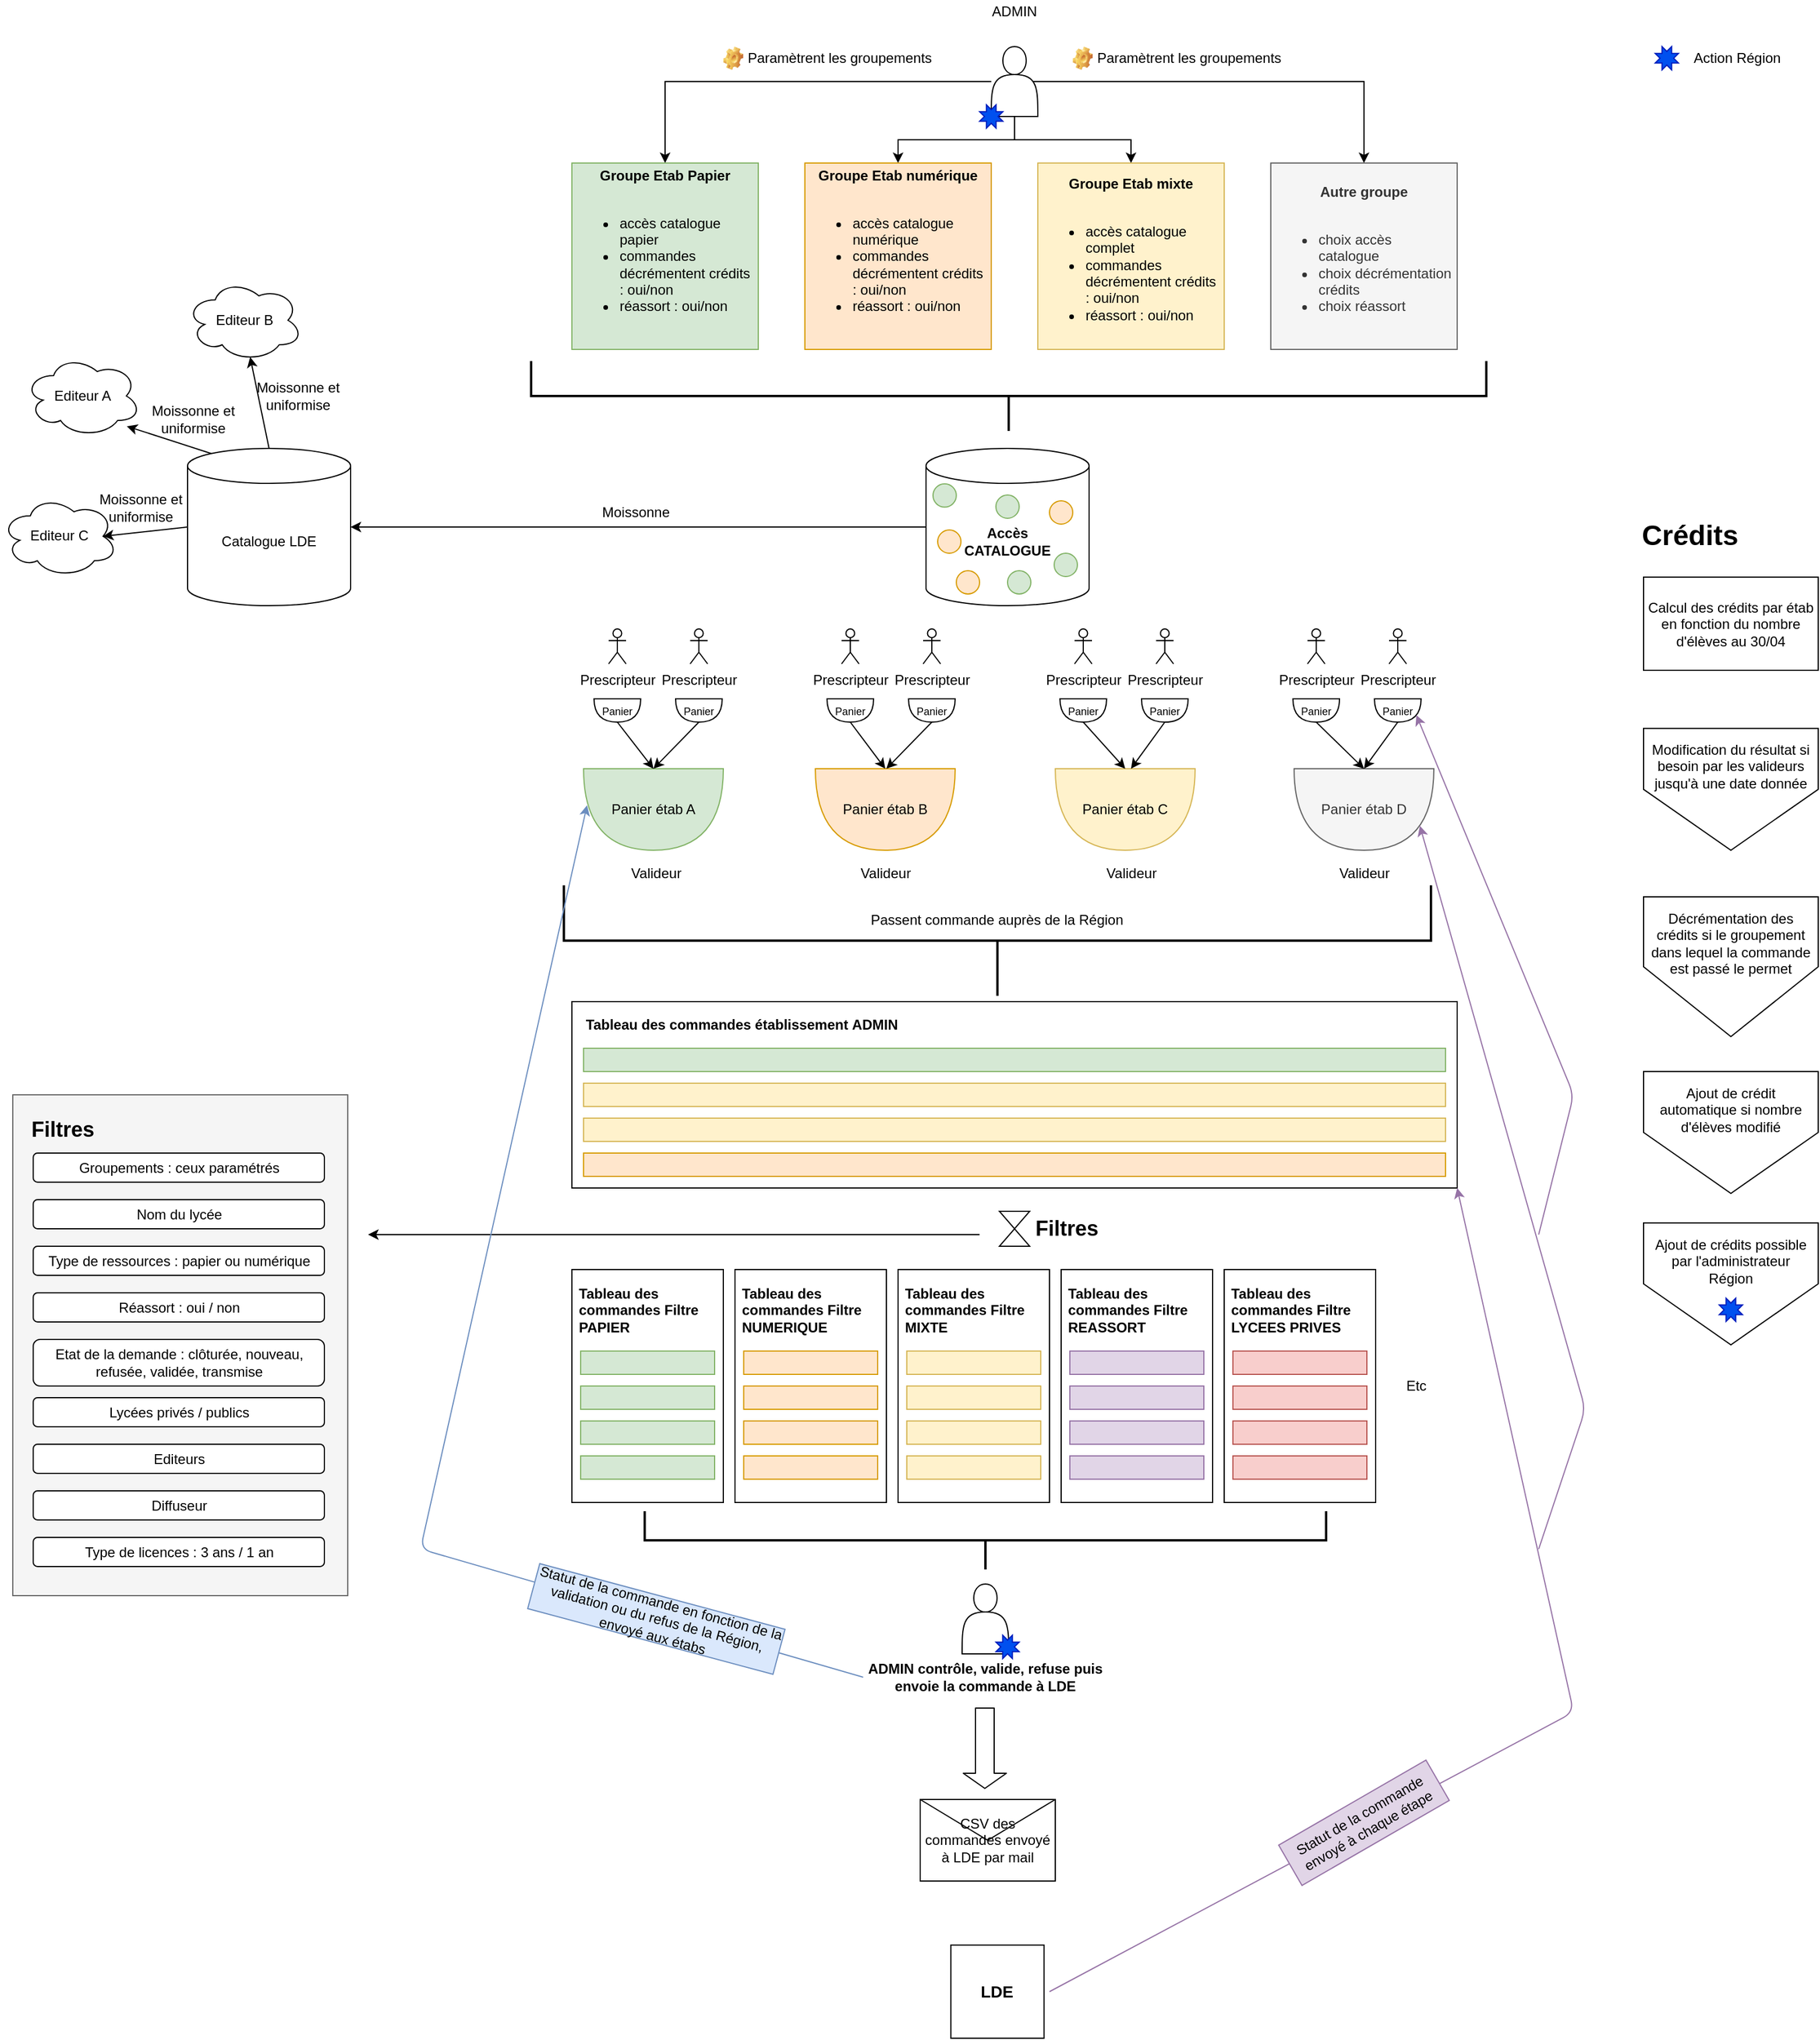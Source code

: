 <mxfile version="14.6.12" type="github">
  <diagram id="M5NmcH6w99j9EcvWKyK-" name="Page-1">
    <mxGraphModel dx="3422" dy="1368" grid="1" gridSize="10" guides="1" tooltips="1" connect="1" arrows="1" fold="1" page="1" pageScale="1" pageWidth="827" pageHeight="1169" math="0" shadow="0">
      <root>
        <mxCell id="0" />
        <mxCell id="1" parent="0" />
        <mxCell id="MbVoy9RgzzWDaomn8BP1-6" style="edgeStyle=orthogonalEdgeStyle;rounded=0;orthogonalLoop=1;jettySize=auto;html=1;entryX=0.5;entryY=0;entryDx=0;entryDy=0;exitX=0.5;exitY=1;exitDx=0;exitDy=0;" parent="1" source="MbVoy9RgzzWDaomn8BP1-1" target="MbVoy9RgzzWDaomn8BP1-3" edge="1">
          <mxGeometry relative="1" as="geometry">
            <mxPoint x="120" y="150" as="sourcePoint" />
          </mxGeometry>
        </mxCell>
        <mxCell id="MbVoy9RgzzWDaomn8BP1-7" style="edgeStyle=orthogonalEdgeStyle;rounded=0;orthogonalLoop=1;jettySize=auto;html=1;entryX=0.5;entryY=0;entryDx=0;entryDy=0;" parent="1" source="MbVoy9RgzzWDaomn8BP1-1" target="MbVoy9RgzzWDaomn8BP1-2" edge="1">
          <mxGeometry relative="1" as="geometry" />
        </mxCell>
        <mxCell id="MbVoy9RgzzWDaomn8BP1-8" style="edgeStyle=orthogonalEdgeStyle;rounded=0;orthogonalLoop=1;jettySize=auto;html=1;entryX=0.5;entryY=0;entryDx=0;entryDy=0;" parent="1" source="MbVoy9RgzzWDaomn8BP1-1" target="MbVoy9RgzzWDaomn8BP1-4" edge="1">
          <mxGeometry relative="1" as="geometry" />
        </mxCell>
        <mxCell id="MbVoy9RgzzWDaomn8BP1-9" style="edgeStyle=orthogonalEdgeStyle;rounded=0;orthogonalLoop=1;jettySize=auto;html=1;exitX=0.9;exitY=0.5;exitDx=0;exitDy=0;exitPerimeter=0;entryX=0.5;entryY=0;entryDx=0;entryDy=0;" parent="1" source="MbVoy9RgzzWDaomn8BP1-1" target="MbVoy9RgzzWDaomn8BP1-5" edge="1">
          <mxGeometry relative="1" as="geometry" />
        </mxCell>
        <mxCell id="MbVoy9RgzzWDaomn8BP1-1" value="" style="shape=actor;whiteSpace=wrap;html=1;" parent="1" vertex="1">
          <mxGeometry x="400" y="60" width="40" height="60" as="geometry" />
        </mxCell>
        <mxCell id="MbVoy9RgzzWDaomn8BP1-2" value="&lt;div&gt;&lt;b&gt;Groupe Etab Papier&lt;br&gt;&lt;/b&gt;&lt;/div&gt;&lt;div&gt;&lt;br&gt;&lt;/div&gt;&lt;div align=&quot;left&quot;&gt;&lt;ul&gt;&lt;li&gt;accès catalogue papier&lt;/li&gt;&lt;li&gt;commandes décrémentent crédits : oui/non&lt;/li&gt;&lt;li&gt;réassort : oui/non&lt;br&gt;&lt;/li&gt;&lt;/ul&gt;&lt;/div&gt;&lt;div&gt;&lt;br&gt;&lt;b&gt;&lt;/b&gt;&lt;/div&gt;" style="whiteSpace=wrap;html=1;aspect=fixed;fillColor=#d5e8d4;strokeColor=#82b366;" parent="1" vertex="1">
          <mxGeometry x="40" y="160" width="160" height="160" as="geometry" />
        </mxCell>
        <mxCell id="MbVoy9RgzzWDaomn8BP1-3" value="&lt;div&gt;&lt;b&gt;Groupe Etab numérique&lt;/b&gt;&lt;/div&gt;&lt;div align=&quot;left&quot;&gt;&lt;br&gt;&lt;/div&gt;&lt;div align=&quot;left&quot;&gt;&lt;ul&gt;&lt;li&gt;accès catalogue numérique&lt;/li&gt;&lt;li&gt;commandes décrémentent crédits : oui/non&lt;/li&gt;&lt;li&gt;réassort : oui/non&lt;br&gt;&lt;/li&gt;&lt;/ul&gt;&lt;/div&gt;&lt;div&gt;&lt;br&gt;&lt;/div&gt;" style="whiteSpace=wrap;html=1;aspect=fixed;fillColor=#ffe6cc;strokeColor=#d79b00;" parent="1" vertex="1">
          <mxGeometry x="240" y="160" width="160" height="160" as="geometry" />
        </mxCell>
        <mxCell id="MbVoy9RgzzWDaomn8BP1-4" value="&lt;div&gt;&lt;b&gt;Groupe Etab mixte&lt;/b&gt;&lt;/div&gt;&lt;div&gt;&lt;br&gt;&lt;/div&gt;&lt;div align=&quot;left&quot;&gt;&lt;ul&gt;&lt;li&gt;accès catalogue complet&lt;/li&gt;&lt;li&gt;commandes décrémentent crédits : oui/non&lt;/li&gt;&lt;li&gt;réassort : oui/non&lt;/li&gt;&lt;/ul&gt;&lt;/div&gt;" style="whiteSpace=wrap;html=1;aspect=fixed;fillColor=#fff2cc;strokeColor=#d6b656;" parent="1" vertex="1">
          <mxGeometry x="440" y="160" width="160" height="160" as="geometry" />
        </mxCell>
        <mxCell id="MbVoy9RgzzWDaomn8BP1-5" value="&lt;div&gt;&lt;b&gt;Autre groupe&lt;/b&gt;&lt;/div&gt;&lt;div align=&quot;left&quot;&gt;&lt;br&gt;&lt;/div&gt;&lt;div align=&quot;left&quot;&gt;&lt;ul&gt;&lt;li&gt;choix accès catalogue&lt;/li&gt;&lt;li&gt;choix décrémentation crédits&lt;/li&gt;&lt;li&gt;choix réassort&lt;/li&gt;&lt;/ul&gt;&lt;/div&gt;" style="whiteSpace=wrap;html=1;aspect=fixed;fillColor=#f5f5f5;strokeColor=#666666;fontColor=#333333;" parent="1" vertex="1">
          <mxGeometry x="640" y="160" width="160" height="160" as="geometry" />
        </mxCell>
        <mxCell id="MbVoy9RgzzWDaomn8BP1-10" value="" style="rounded=0;whiteSpace=wrap;html=1;" parent="1" vertex="1">
          <mxGeometry x="40" y="880" width="760" height="160" as="geometry" />
        </mxCell>
        <mxCell id="MbVoy9RgzzWDaomn8BP1-143" style="edgeStyle=none;rounded=0;orthogonalLoop=1;jettySize=auto;html=1;" parent="1" edge="1">
          <mxGeometry relative="1" as="geometry">
            <mxPoint x="-135" y="1080" as="targetPoint" />
            <mxPoint x="390" y="1080" as="sourcePoint" />
          </mxGeometry>
        </mxCell>
        <mxCell id="MbVoy9RgzzWDaomn8BP1-15" value="&lt;font style=&quot;font-size: 18px&quot;&gt;&lt;b&gt;Filtres&lt;/b&gt;&lt;/font&gt;" style="text;html=1;strokeColor=none;fillColor=none;align=center;verticalAlign=middle;whiteSpace=wrap;rounded=0;" parent="1" vertex="1">
          <mxGeometry x="440" y="1065" width="50" height="20" as="geometry" />
        </mxCell>
        <mxCell id="MbVoy9RgzzWDaomn8BP1-17" value="&lt;div align=&quot;left&quot;&gt;&lt;b&gt;Tableau des commandes établissement&lt;/b&gt; &lt;b&gt;ADMIN&lt;/b&gt;&lt;br&gt;&lt;/div&gt;" style="text;html=1;strokeColor=none;fillColor=none;align=left;verticalAlign=middle;whiteSpace=wrap;rounded=0;" parent="1" vertex="1">
          <mxGeometry x="50" y="890" width="310" height="20" as="geometry" />
        </mxCell>
        <mxCell id="MbVoy9RgzzWDaomn8BP1-18" value="" style="rounded=0;whiteSpace=wrap;html=1;fillColor=#d5e8d4;strokeColor=#82b366;" parent="1" vertex="1">
          <mxGeometry x="50" y="920" width="740" height="20" as="geometry" />
        </mxCell>
        <mxCell id="MbVoy9RgzzWDaomn8BP1-19" value="" style="rounded=0;whiteSpace=wrap;html=1;fillColor=#fff2cc;strokeColor=#d6b656;" parent="1" vertex="1">
          <mxGeometry x="50" y="950" width="740" height="20" as="geometry" />
        </mxCell>
        <mxCell id="MbVoy9RgzzWDaomn8BP1-20" value="" style="rounded=0;whiteSpace=wrap;html=1;fillColor=#fff2cc;strokeColor=#d6b656;" parent="1" vertex="1">
          <mxGeometry x="50" y="980" width="740" height="20" as="geometry" />
        </mxCell>
        <mxCell id="MbVoy9RgzzWDaomn8BP1-21" value="" style="rounded=0;whiteSpace=wrap;html=1;fillColor=#ffe6cc;strokeColor=#d79b00;" parent="1" vertex="1">
          <mxGeometry x="50" y="1010" width="740" height="20" as="geometry" />
        </mxCell>
        <mxCell id="MbVoy9RgzzWDaomn8BP1-22" value="" style="shape=collate;whiteSpace=wrap;html=1;" parent="1" vertex="1">
          <mxGeometry x="407" y="1060" width="26" height="30" as="geometry" />
        </mxCell>
        <mxCell id="MbVoy9RgzzWDaomn8BP1-32" value="" style="group" parent="1" vertex="1" connectable="0">
          <mxGeometry x="40" y="1110" width="130" height="200" as="geometry" />
        </mxCell>
        <mxCell id="MbVoy9RgzzWDaomn8BP1-26" value="" style="rounded=0;whiteSpace=wrap;html=1;" parent="MbVoy9RgzzWDaomn8BP1-32" vertex="1">
          <mxGeometry width="130" height="200" as="geometry" />
        </mxCell>
        <mxCell id="MbVoy9RgzzWDaomn8BP1-27" value="&lt;div align=&quot;left&quot;&gt;&lt;b&gt;Tableau des commandes Filtre PAPIER&lt;/b&gt;&lt;br&gt;&lt;/div&gt;" style="text;html=1;strokeColor=none;fillColor=none;align=center;verticalAlign=middle;whiteSpace=wrap;rounded=0;" parent="MbVoy9RgzzWDaomn8BP1-32" vertex="1">
          <mxGeometry x="5" y="10" width="115" height="50" as="geometry" />
        </mxCell>
        <mxCell id="MbVoy9RgzzWDaomn8BP1-54" value="" style="group" parent="MbVoy9RgzzWDaomn8BP1-32" vertex="1" connectable="0">
          <mxGeometry x="7.5" y="70" width="115" height="110" as="geometry" />
        </mxCell>
        <mxCell id="MbVoy9RgzzWDaomn8BP1-28" value="" style="rounded=0;whiteSpace=wrap;html=1;fillColor=#d5e8d4;strokeColor=#82b366;" parent="MbVoy9RgzzWDaomn8BP1-54" vertex="1">
          <mxGeometry width="115" height="20" as="geometry" />
        </mxCell>
        <mxCell id="MbVoy9RgzzWDaomn8BP1-29" value="" style="rounded=0;whiteSpace=wrap;html=1;fillColor=#d5e8d4;strokeColor=#82b366;" parent="MbVoy9RgzzWDaomn8BP1-54" vertex="1">
          <mxGeometry y="30" width="115" height="20" as="geometry" />
        </mxCell>
        <mxCell id="MbVoy9RgzzWDaomn8BP1-30" value="" style="rounded=0;whiteSpace=wrap;html=1;fillColor=#d5e8d4;strokeColor=#82b366;" parent="MbVoy9RgzzWDaomn8BP1-54" vertex="1">
          <mxGeometry y="60" width="115" height="20" as="geometry" />
        </mxCell>
        <mxCell id="MbVoy9RgzzWDaomn8BP1-31" value="" style="rounded=0;whiteSpace=wrap;html=1;fillColor=#d5e8d4;strokeColor=#82b366;" parent="MbVoy9RgzzWDaomn8BP1-54" vertex="1">
          <mxGeometry y="90" width="115" height="20" as="geometry" />
        </mxCell>
        <mxCell id="MbVoy9RgzzWDaomn8BP1-73" style="edgeStyle=orthogonalEdgeStyle;rounded=0;orthogonalLoop=1;jettySize=auto;html=1;exitX=0.5;exitY=1;exitDx=0;exitDy=0;" parent="MbVoy9RgzzWDaomn8BP1-54" source="MbVoy9RgzzWDaomn8BP1-29" target="MbVoy9RgzzWDaomn8BP1-29" edge="1">
          <mxGeometry relative="1" as="geometry" />
        </mxCell>
        <mxCell id="MbVoy9RgzzWDaomn8BP1-74" value="" style="group" parent="1" vertex="1" connectable="0">
          <mxGeometry x="180" y="1110" width="130" height="200" as="geometry" />
        </mxCell>
        <mxCell id="MbVoy9RgzzWDaomn8BP1-75" value="" style="rounded=0;whiteSpace=wrap;html=1;" parent="MbVoy9RgzzWDaomn8BP1-74" vertex="1">
          <mxGeometry width="130" height="200" as="geometry" />
        </mxCell>
        <mxCell id="MbVoy9RgzzWDaomn8BP1-76" value="&lt;div align=&quot;left&quot;&gt;&lt;b&gt;Tableau des commandes Filtre NUMERIQUE&lt;/b&gt;&lt;br&gt;&lt;/div&gt;" style="text;html=1;strokeColor=none;fillColor=none;align=center;verticalAlign=middle;whiteSpace=wrap;rounded=0;" parent="MbVoy9RgzzWDaomn8BP1-74" vertex="1">
          <mxGeometry x="5" y="10" width="115" height="50" as="geometry" />
        </mxCell>
        <mxCell id="MbVoy9RgzzWDaomn8BP1-77" value="" style="group" parent="MbVoy9RgzzWDaomn8BP1-74" vertex="1" connectable="0">
          <mxGeometry x="7.5" y="70" width="115" height="110" as="geometry" />
        </mxCell>
        <mxCell id="MbVoy9RgzzWDaomn8BP1-78" value="" style="rounded=0;whiteSpace=wrap;html=1;fillColor=#ffe6cc;strokeColor=#d79b00;" parent="MbVoy9RgzzWDaomn8BP1-77" vertex="1">
          <mxGeometry width="115" height="20" as="geometry" />
        </mxCell>
        <mxCell id="MbVoy9RgzzWDaomn8BP1-79" value="" style="rounded=0;whiteSpace=wrap;html=1;fillColor=#ffe6cc;strokeColor=#d79b00;" parent="MbVoy9RgzzWDaomn8BP1-77" vertex="1">
          <mxGeometry y="30" width="115" height="20" as="geometry" />
        </mxCell>
        <mxCell id="MbVoy9RgzzWDaomn8BP1-80" value="" style="rounded=0;whiteSpace=wrap;html=1;fillColor=#ffe6cc;strokeColor=#d79b00;" parent="MbVoy9RgzzWDaomn8BP1-77" vertex="1">
          <mxGeometry y="60" width="115" height="20" as="geometry" />
        </mxCell>
        <mxCell id="MbVoy9RgzzWDaomn8BP1-81" value="" style="rounded=0;whiteSpace=wrap;html=1;fillColor=#ffe6cc;strokeColor=#d79b00;" parent="MbVoy9RgzzWDaomn8BP1-77" vertex="1">
          <mxGeometry y="90" width="115" height="20" as="geometry" />
        </mxCell>
        <mxCell id="MbVoy9RgzzWDaomn8BP1-82" style="edgeStyle=orthogonalEdgeStyle;rounded=0;orthogonalLoop=1;jettySize=auto;html=1;exitX=0.5;exitY=1;exitDx=0;exitDy=0;" parent="MbVoy9RgzzWDaomn8BP1-77" source="MbVoy9RgzzWDaomn8BP1-79" target="MbVoy9RgzzWDaomn8BP1-79" edge="1">
          <mxGeometry relative="1" as="geometry" />
        </mxCell>
        <mxCell id="MbVoy9RgzzWDaomn8BP1-83" value="" style="group" parent="1" vertex="1" connectable="0">
          <mxGeometry x="320" y="1110" width="130" height="200" as="geometry" />
        </mxCell>
        <mxCell id="MbVoy9RgzzWDaomn8BP1-84" value="" style="rounded=0;whiteSpace=wrap;html=1;" parent="MbVoy9RgzzWDaomn8BP1-83" vertex="1">
          <mxGeometry width="130" height="200" as="geometry" />
        </mxCell>
        <mxCell id="MbVoy9RgzzWDaomn8BP1-85" value="&lt;div align=&quot;left&quot;&gt;&lt;b&gt;Tableau des commandes Filtre MIXTE&lt;/b&gt;&lt;br&gt;&lt;/div&gt;" style="text;html=1;strokeColor=none;fillColor=none;align=center;verticalAlign=middle;whiteSpace=wrap;rounded=0;" parent="MbVoy9RgzzWDaomn8BP1-83" vertex="1">
          <mxGeometry x="5" y="10" width="115" height="50" as="geometry" />
        </mxCell>
        <mxCell id="MbVoy9RgzzWDaomn8BP1-86" value="" style="group" parent="MbVoy9RgzzWDaomn8BP1-83" vertex="1" connectable="0">
          <mxGeometry x="7.5" y="70" width="115" height="110" as="geometry" />
        </mxCell>
        <mxCell id="MbVoy9RgzzWDaomn8BP1-87" value="" style="rounded=0;whiteSpace=wrap;html=1;fillColor=#fff2cc;strokeColor=#d6b656;" parent="MbVoy9RgzzWDaomn8BP1-86" vertex="1">
          <mxGeometry width="115" height="20" as="geometry" />
        </mxCell>
        <mxCell id="MbVoy9RgzzWDaomn8BP1-88" value="" style="rounded=0;whiteSpace=wrap;html=1;fillColor=#fff2cc;strokeColor=#d6b656;" parent="MbVoy9RgzzWDaomn8BP1-86" vertex="1">
          <mxGeometry y="30" width="115" height="20" as="geometry" />
        </mxCell>
        <mxCell id="MbVoy9RgzzWDaomn8BP1-89" value="" style="rounded=0;whiteSpace=wrap;html=1;fillColor=#fff2cc;strokeColor=#d6b656;" parent="MbVoy9RgzzWDaomn8BP1-86" vertex="1">
          <mxGeometry y="60" width="115" height="20" as="geometry" />
        </mxCell>
        <mxCell id="MbVoy9RgzzWDaomn8BP1-90" value="" style="rounded=0;whiteSpace=wrap;html=1;fillColor=#fff2cc;strokeColor=#d6b656;" parent="MbVoy9RgzzWDaomn8BP1-86" vertex="1">
          <mxGeometry y="90" width="115" height="20" as="geometry" />
        </mxCell>
        <mxCell id="MbVoy9RgzzWDaomn8BP1-91" style="edgeStyle=orthogonalEdgeStyle;rounded=0;orthogonalLoop=1;jettySize=auto;html=1;exitX=0.5;exitY=1;exitDx=0;exitDy=0;" parent="MbVoy9RgzzWDaomn8BP1-86" source="MbVoy9RgzzWDaomn8BP1-88" target="MbVoy9RgzzWDaomn8BP1-88" edge="1">
          <mxGeometry relative="1" as="geometry" />
        </mxCell>
        <mxCell id="MbVoy9RgzzWDaomn8BP1-96" value="" style="group" parent="1" vertex="1" connectable="0">
          <mxGeometry x="460" y="1110" width="130" height="200" as="geometry" />
        </mxCell>
        <mxCell id="MbVoy9RgzzWDaomn8BP1-97" value="" style="rounded=0;whiteSpace=wrap;html=1;" parent="MbVoy9RgzzWDaomn8BP1-96" vertex="1">
          <mxGeometry width="130" height="200" as="geometry" />
        </mxCell>
        <mxCell id="MbVoy9RgzzWDaomn8BP1-98" value="&lt;div align=&quot;left&quot;&gt;&lt;b&gt;Tableau des commandes Filtre REASSORT&lt;/b&gt;&lt;br&gt;&lt;/div&gt;" style="text;html=1;strokeColor=none;fillColor=none;align=center;verticalAlign=middle;whiteSpace=wrap;rounded=0;" parent="MbVoy9RgzzWDaomn8BP1-96" vertex="1">
          <mxGeometry x="5" y="10" width="115" height="50" as="geometry" />
        </mxCell>
        <mxCell id="MbVoy9RgzzWDaomn8BP1-99" value="" style="group" parent="MbVoy9RgzzWDaomn8BP1-96" vertex="1" connectable="0">
          <mxGeometry x="7.5" y="70" width="115" height="110" as="geometry" />
        </mxCell>
        <mxCell id="MbVoy9RgzzWDaomn8BP1-100" value="" style="rounded=0;whiteSpace=wrap;html=1;fillColor=#e1d5e7;strokeColor=#9673a6;" parent="MbVoy9RgzzWDaomn8BP1-99" vertex="1">
          <mxGeometry width="115" height="20" as="geometry" />
        </mxCell>
        <mxCell id="MbVoy9RgzzWDaomn8BP1-101" value="" style="rounded=0;whiteSpace=wrap;html=1;fillColor=#e1d5e7;strokeColor=#9673a6;" parent="MbVoy9RgzzWDaomn8BP1-99" vertex="1">
          <mxGeometry y="30" width="115" height="20" as="geometry" />
        </mxCell>
        <mxCell id="MbVoy9RgzzWDaomn8BP1-102" value="" style="rounded=0;whiteSpace=wrap;html=1;fillColor=#e1d5e7;strokeColor=#9673a6;" parent="MbVoy9RgzzWDaomn8BP1-99" vertex="1">
          <mxGeometry y="60" width="115" height="20" as="geometry" />
        </mxCell>
        <mxCell id="MbVoy9RgzzWDaomn8BP1-103" value="" style="rounded=0;whiteSpace=wrap;html=1;fillColor=#e1d5e7;strokeColor=#9673a6;" parent="MbVoy9RgzzWDaomn8BP1-99" vertex="1">
          <mxGeometry y="90" width="115" height="20" as="geometry" />
        </mxCell>
        <mxCell id="MbVoy9RgzzWDaomn8BP1-104" style="edgeStyle=orthogonalEdgeStyle;rounded=0;orthogonalLoop=1;jettySize=auto;html=1;exitX=0.5;exitY=1;exitDx=0;exitDy=0;" parent="MbVoy9RgzzWDaomn8BP1-99" source="MbVoy9RgzzWDaomn8BP1-101" target="MbVoy9RgzzWDaomn8BP1-101" edge="1">
          <mxGeometry relative="1" as="geometry" />
        </mxCell>
        <mxCell id="MbVoy9RgzzWDaomn8BP1-105" value="" style="group" parent="1" vertex="1" connectable="0">
          <mxGeometry x="600" y="1110" width="130" height="200" as="geometry" />
        </mxCell>
        <mxCell id="MbVoy9RgzzWDaomn8BP1-106" value="" style="rounded=0;whiteSpace=wrap;html=1;" parent="MbVoy9RgzzWDaomn8BP1-105" vertex="1">
          <mxGeometry width="130" height="200" as="geometry" />
        </mxCell>
        <mxCell id="MbVoy9RgzzWDaomn8BP1-107" value="&lt;div align=&quot;left&quot;&gt;&lt;b&gt;Tableau des commandes Filtre LYCEES PRIVES&lt;/b&gt;&lt;br&gt;&lt;/div&gt;" style="text;html=1;strokeColor=none;fillColor=none;align=center;verticalAlign=middle;whiteSpace=wrap;rounded=0;" parent="MbVoy9RgzzWDaomn8BP1-105" vertex="1">
          <mxGeometry x="5" y="10" width="115" height="50" as="geometry" />
        </mxCell>
        <mxCell id="MbVoy9RgzzWDaomn8BP1-108" value="" style="group" parent="MbVoy9RgzzWDaomn8BP1-105" vertex="1" connectable="0">
          <mxGeometry x="7.5" y="70" width="115" height="110" as="geometry" />
        </mxCell>
        <mxCell id="MbVoy9RgzzWDaomn8BP1-109" value="" style="rounded=0;whiteSpace=wrap;html=1;fillColor=#f8cecc;strokeColor=#b85450;" parent="MbVoy9RgzzWDaomn8BP1-108" vertex="1">
          <mxGeometry width="115" height="20" as="geometry" />
        </mxCell>
        <mxCell id="MbVoy9RgzzWDaomn8BP1-110" value="" style="rounded=0;whiteSpace=wrap;html=1;fillColor=#f8cecc;strokeColor=#b85450;" parent="MbVoy9RgzzWDaomn8BP1-108" vertex="1">
          <mxGeometry y="30" width="115" height="20" as="geometry" />
        </mxCell>
        <mxCell id="MbVoy9RgzzWDaomn8BP1-111" value="" style="rounded=0;whiteSpace=wrap;html=1;fillColor=#f8cecc;strokeColor=#b85450;" parent="MbVoy9RgzzWDaomn8BP1-108" vertex="1">
          <mxGeometry y="60" width="115" height="20" as="geometry" />
        </mxCell>
        <mxCell id="MbVoy9RgzzWDaomn8BP1-112" value="" style="rounded=0;whiteSpace=wrap;html=1;fillColor=#f8cecc;strokeColor=#b85450;" parent="MbVoy9RgzzWDaomn8BP1-108" vertex="1">
          <mxGeometry y="90" width="115" height="20" as="geometry" />
        </mxCell>
        <mxCell id="MbVoy9RgzzWDaomn8BP1-113" style="edgeStyle=orthogonalEdgeStyle;rounded=0;orthogonalLoop=1;jettySize=auto;html=1;exitX=0.5;exitY=1;exitDx=0;exitDy=0;" parent="MbVoy9RgzzWDaomn8BP1-108" source="MbVoy9RgzzWDaomn8BP1-110" target="MbVoy9RgzzWDaomn8BP1-110" edge="1">
          <mxGeometry relative="1" as="geometry" />
        </mxCell>
        <mxCell id="MbVoy9RgzzWDaomn8BP1-114" value="Etc" style="text;html=1;strokeColor=none;fillColor=none;align=center;verticalAlign=middle;whiteSpace=wrap;rounded=0;" parent="1" vertex="1">
          <mxGeometry x="740" y="1200" width="50" height="20" as="geometry" />
        </mxCell>
        <mxCell id="MbVoy9RgzzWDaomn8BP1-125" value="ADMIN" style="text;html=1;strokeColor=none;fillColor=none;align=center;verticalAlign=middle;whiteSpace=wrap;rounded=0;" parent="1" vertex="1">
          <mxGeometry x="300" y="20" width="240" height="20" as="geometry" />
        </mxCell>
        <mxCell id="MbVoy9RgzzWDaomn8BP1-126" value="" style="shape=actor;whiteSpace=wrap;html=1;" parent="1" vertex="1">
          <mxGeometry x="375" y="1380" width="40" height="60" as="geometry" />
        </mxCell>
        <mxCell id="MbVoy9RgzzWDaomn8BP1-141" value="" style="strokeWidth=2;html=1;shape=mxgraph.flowchart.annotation_2;align=left;labelPosition=right;pointerEvents=1;rotation=-90;" parent="1" vertex="1">
          <mxGeometry x="370" y="1050" width="50" height="585" as="geometry" />
        </mxCell>
        <mxCell id="MbVoy9RgzzWDaomn8BP1-142" value="&lt;b&gt;ADMIN contrôle, valide, refuse puis envoie la commande à LDE&lt;/b&gt;" style="text;html=1;strokeColor=none;fillColor=none;align=center;verticalAlign=middle;whiteSpace=wrap;rounded=0;" parent="1" vertex="1">
          <mxGeometry x="290" y="1440" width="210" height="40" as="geometry" />
        </mxCell>
        <mxCell id="MbVoy9RgzzWDaomn8BP1-179" value="" style="strokeWidth=2;html=1;shape=mxgraph.flowchart.annotation_2;align=left;labelPosition=right;pointerEvents=1;rotation=-90;" parent="1" vertex="1">
          <mxGeometry x="385" y="-50" width="60" height="820" as="geometry" />
        </mxCell>
        <mxCell id="MbVoy9RgzzWDaomn8BP1-184" value="" style="group" parent="1" vertex="1" connectable="0">
          <mxGeometry x="-440" y="960" width="397.5" height="430" as="geometry" />
        </mxCell>
        <mxCell id="MbVoy9RgzzWDaomn8BP1-178" value="" style="rounded=0;whiteSpace=wrap;html=1;fillColor=#f5f5f5;strokeColor=#666666;fontColor=#333333;" parent="MbVoy9RgzzWDaomn8BP1-184" vertex="1">
          <mxGeometry width="287.5" height="430" as="geometry" />
        </mxCell>
        <mxCell id="MbVoy9RgzzWDaomn8BP1-147" value="" style="group" parent="MbVoy9RgzzWDaomn8BP1-184" vertex="1" connectable="0">
          <mxGeometry x="17.5" y="130" width="250" height="25" as="geometry" />
        </mxCell>
        <mxCell id="MbVoy9RgzzWDaomn8BP1-146" value="" style="rounded=1;whiteSpace=wrap;html=1;" parent="MbVoy9RgzzWDaomn8BP1-147" vertex="1">
          <mxGeometry width="250" height="25" as="geometry" />
        </mxCell>
        <mxCell id="MbVoy9RgzzWDaomn8BP1-145" value="&lt;div&gt;Type de ressources : papier ou numérique&lt;/div&gt;" style="text;html=1;strokeColor=none;fillColor=none;align=center;verticalAlign=middle;whiteSpace=wrap;rounded=0;" parent="MbVoy9RgzzWDaomn8BP1-147" vertex="1">
          <mxGeometry x="5" y="2.5" width="240" height="20" as="geometry" />
        </mxCell>
        <mxCell id="MbVoy9RgzzWDaomn8BP1-148" value="" style="group" parent="MbVoy9RgzzWDaomn8BP1-184" vertex="1" connectable="0">
          <mxGeometry x="17.5" y="170" width="250" height="25" as="geometry" />
        </mxCell>
        <mxCell id="MbVoy9RgzzWDaomn8BP1-149" value="" style="rounded=1;whiteSpace=wrap;html=1;" parent="MbVoy9RgzzWDaomn8BP1-148" vertex="1">
          <mxGeometry width="250" height="25" as="geometry" />
        </mxCell>
        <mxCell id="MbVoy9RgzzWDaomn8BP1-150" value="Réassort : oui / non" style="text;html=1;strokeColor=none;fillColor=none;align=center;verticalAlign=middle;whiteSpace=wrap;rounded=0;" parent="MbVoy9RgzzWDaomn8BP1-148" vertex="1">
          <mxGeometry x="5" y="2.5" width="240" height="20" as="geometry" />
        </mxCell>
        <mxCell id="MbVoy9RgzzWDaomn8BP1-152" value="" style="group" parent="MbVoy9RgzzWDaomn8BP1-184" vertex="1" connectable="0">
          <mxGeometry x="17.5" y="210" width="285" height="220" as="geometry" />
        </mxCell>
        <mxCell id="MbVoy9RgzzWDaomn8BP1-153" value="" style="rounded=1;whiteSpace=wrap;html=1;" parent="MbVoy9RgzzWDaomn8BP1-152" vertex="1">
          <mxGeometry width="250" height="40" as="geometry" />
        </mxCell>
        <mxCell id="MbVoy9RgzzWDaomn8BP1-154" value="Etat de la demande : clôturée, nouveau, refusée, validée, transmise" style="text;html=1;strokeColor=none;fillColor=none;align=center;verticalAlign=middle;whiteSpace=wrap;rounded=0;" parent="MbVoy9RgzzWDaomn8BP1-152" vertex="1">
          <mxGeometry x="5" y="4" width="240" height="32" as="geometry" />
        </mxCell>
        <mxCell id="MbVoy9RgzzWDaomn8BP1-155" value="" style="group" parent="MbVoy9RgzzWDaomn8BP1-184" vertex="1" connectable="0">
          <mxGeometry x="17.5" y="90" width="250" height="25" as="geometry" />
        </mxCell>
        <mxCell id="MbVoy9RgzzWDaomn8BP1-156" value="" style="rounded=1;whiteSpace=wrap;html=1;" parent="MbVoy9RgzzWDaomn8BP1-155" vertex="1">
          <mxGeometry width="250" height="25" as="geometry" />
        </mxCell>
        <mxCell id="MbVoy9RgzzWDaomn8BP1-157" value="Nom du lycée" style="text;html=1;strokeColor=none;fillColor=none;align=center;verticalAlign=middle;whiteSpace=wrap;rounded=0;" parent="MbVoy9RgzzWDaomn8BP1-155" vertex="1">
          <mxGeometry x="5" y="2.5" width="240" height="20" as="geometry" />
        </mxCell>
        <mxCell id="MbVoy9RgzzWDaomn8BP1-158" value="" style="group" parent="MbVoy9RgzzWDaomn8BP1-184" vertex="1" connectable="0">
          <mxGeometry x="17.5" y="50" width="380" height="380" as="geometry" />
        </mxCell>
        <mxCell id="MbVoy9RgzzWDaomn8BP1-159" value="" style="rounded=1;whiteSpace=wrap;html=1;" parent="MbVoy9RgzzWDaomn8BP1-158" vertex="1">
          <mxGeometry width="250" height="25" as="geometry" />
        </mxCell>
        <mxCell id="MbVoy9RgzzWDaomn8BP1-160" value="Groupements : ceux paramétrés" style="text;html=1;strokeColor=none;fillColor=none;align=center;verticalAlign=middle;whiteSpace=wrap;rounded=0;" parent="MbVoy9RgzzWDaomn8BP1-158" vertex="1">
          <mxGeometry x="5" y="2.5" width="240" height="20" as="geometry" />
        </mxCell>
        <mxCell id="MbVoy9RgzzWDaomn8BP1-162" value="" style="group" parent="MbVoy9RgzzWDaomn8BP1-184" vertex="1" connectable="0">
          <mxGeometry x="17.5" y="260" width="250" height="25" as="geometry" />
        </mxCell>
        <mxCell id="MbVoy9RgzzWDaomn8BP1-163" value="" style="rounded=1;whiteSpace=wrap;html=1;" parent="MbVoy9RgzzWDaomn8BP1-162" vertex="1">
          <mxGeometry width="250" height="25" as="geometry" />
        </mxCell>
        <mxCell id="MbVoy9RgzzWDaomn8BP1-164" value="Lycées privés / publics" style="text;html=1;strokeColor=none;fillColor=none;align=center;verticalAlign=middle;whiteSpace=wrap;rounded=0;" parent="MbVoy9RgzzWDaomn8BP1-162" vertex="1">
          <mxGeometry x="5" y="2.5" width="240" height="20" as="geometry" />
        </mxCell>
        <mxCell id="MbVoy9RgzzWDaomn8BP1-165" value="" style="group" parent="MbVoy9RgzzWDaomn8BP1-184" vertex="1" connectable="0">
          <mxGeometry x="17.5" y="300" width="250" height="25" as="geometry" />
        </mxCell>
        <mxCell id="MbVoy9RgzzWDaomn8BP1-166" value="" style="rounded=1;whiteSpace=wrap;html=1;" parent="MbVoy9RgzzWDaomn8BP1-165" vertex="1">
          <mxGeometry width="250" height="25" as="geometry" />
        </mxCell>
        <mxCell id="MbVoy9RgzzWDaomn8BP1-167" value="Editeurs" style="text;html=1;strokeColor=none;fillColor=none;align=center;verticalAlign=middle;whiteSpace=wrap;rounded=0;" parent="MbVoy9RgzzWDaomn8BP1-165" vertex="1">
          <mxGeometry x="5" y="2.5" width="240" height="20" as="geometry" />
        </mxCell>
        <mxCell id="MbVoy9RgzzWDaomn8BP1-168" value="" style="group" parent="MbVoy9RgzzWDaomn8BP1-184" vertex="1" connectable="0">
          <mxGeometry x="17.5" y="340" width="250" height="25" as="geometry" />
        </mxCell>
        <mxCell id="MbVoy9RgzzWDaomn8BP1-169" value="" style="rounded=1;whiteSpace=wrap;html=1;" parent="MbVoy9RgzzWDaomn8BP1-168" vertex="1">
          <mxGeometry width="250" height="25" as="geometry" />
        </mxCell>
        <mxCell id="MbVoy9RgzzWDaomn8BP1-170" value="Diffuseur" style="text;html=1;strokeColor=none;fillColor=none;align=center;verticalAlign=middle;whiteSpace=wrap;rounded=0;" parent="MbVoy9RgzzWDaomn8BP1-168" vertex="1">
          <mxGeometry x="5" y="2.5" width="240" height="20" as="geometry" />
        </mxCell>
        <mxCell id="MbVoy9RgzzWDaomn8BP1-171" value="" style="group" parent="MbVoy9RgzzWDaomn8BP1-184" vertex="1" connectable="0">
          <mxGeometry x="17.5" y="380" width="250" height="25" as="geometry" />
        </mxCell>
        <mxCell id="MbVoy9RgzzWDaomn8BP1-172" value="" style="rounded=1;whiteSpace=wrap;html=1;" parent="MbVoy9RgzzWDaomn8BP1-171" vertex="1">
          <mxGeometry width="250" height="25" as="geometry" />
        </mxCell>
        <mxCell id="MbVoy9RgzzWDaomn8BP1-173" value="Type de licences : 3 ans / 1 an" style="text;html=1;strokeColor=none;fillColor=none;align=center;verticalAlign=middle;whiteSpace=wrap;rounded=0;" parent="MbVoy9RgzzWDaomn8BP1-171" vertex="1">
          <mxGeometry x="5" y="2.5" width="240" height="20" as="geometry" />
        </mxCell>
        <mxCell id="MbVoy9RgzzWDaomn8BP1-174" value="&lt;font style=&quot;font-size: 18px&quot;&gt;&lt;b&gt;Filtres&lt;/b&gt;&lt;/font&gt;" style="text;html=1;strokeColor=none;fillColor=none;align=center;verticalAlign=middle;whiteSpace=wrap;rounded=0;" parent="MbVoy9RgzzWDaomn8BP1-184" vertex="1">
          <mxGeometry x="17.5" y="20" width="50" height="20" as="geometry" />
        </mxCell>
        <mxCell id="MbVoy9RgzzWDaomn8BP1-281" style="edgeStyle=none;rounded=0;orthogonalLoop=1;jettySize=auto;html=1;exitX=0;exitY=0.5;exitDx=0;exitDy=0;exitPerimeter=0;entryX=1;entryY=0.5;entryDx=0;entryDy=0;entryPerimeter=0;" parent="1" source="MbVoy9RgzzWDaomn8BP1-180" target="MbVoy9RgzzWDaomn8BP1-272" edge="1">
          <mxGeometry relative="1" as="geometry" />
        </mxCell>
        <mxCell id="MbVoy9RgzzWDaomn8BP1-180" value="" style="shape=cylinder3;whiteSpace=wrap;html=1;boundedLbl=1;backgroundOutline=1;size=15;" parent="1" vertex="1">
          <mxGeometry x="344" y="405" width="140" height="135" as="geometry" />
        </mxCell>
        <mxCell id="MbVoy9RgzzWDaomn8BP1-187" value="" style="group" parent="1" vertex="1" connectable="0">
          <mxGeometry x="344" y="380" width="140" height="220" as="geometry" />
        </mxCell>
        <mxCell id="MbVoy9RgzzWDaomn8BP1-188" value="&lt;div&gt;&lt;b&gt;Accès&lt;/b&gt;&lt;/div&gt;&lt;div&gt;&lt;b&gt;CATALOGUE&lt;/b&gt;&lt;/div&gt;" style="text;html=1;strokeColor=none;fillColor=none;align=center;verticalAlign=middle;whiteSpace=wrap;rounded=0;" parent="MbVoy9RgzzWDaomn8BP1-187" vertex="1">
          <mxGeometry x="10" y="70" width="120" height="70" as="geometry" />
        </mxCell>
        <mxCell id="MbVoy9RgzzWDaomn8BP1-259" value="" style="ellipse;whiteSpace=wrap;html=1;aspect=fixed;fillColor=#d5e8d4;strokeColor=#82b366;" parent="MbVoy9RgzzWDaomn8BP1-187" vertex="1">
          <mxGeometry x="6" y="55.4" width="20" height="20" as="geometry" />
        </mxCell>
        <mxCell id="MbVoy9RgzzWDaomn8BP1-260" value="" style="ellipse;whiteSpace=wrap;html=1;aspect=fixed;fillColor=#ffe6cc;strokeColor=#d79b00;" parent="MbVoy9RgzzWDaomn8BP1-187" vertex="1">
          <mxGeometry x="10" y="95" width="20" height="20" as="geometry" />
        </mxCell>
        <mxCell id="MbVoy9RgzzWDaomn8BP1-262" value="" style="ellipse;whiteSpace=wrap;html=1;aspect=fixed;fillColor=#d5e8d4;strokeColor=#82b366;" parent="MbVoy9RgzzWDaomn8BP1-187" vertex="1">
          <mxGeometry x="60" y="65" width="20" height="20" as="geometry" />
        </mxCell>
        <mxCell id="MbVoy9RgzzWDaomn8BP1-263" value="" style="ellipse;whiteSpace=wrap;html=1;aspect=fixed;fillColor=#ffe6cc;strokeColor=#d79b00;" parent="MbVoy9RgzzWDaomn8BP1-187" vertex="1">
          <mxGeometry x="26" y="130" width="20" height="20" as="geometry" />
        </mxCell>
        <mxCell id="MbVoy9RgzzWDaomn8BP1-264" value="" style="ellipse;whiteSpace=wrap;html=1;aspect=fixed;fillColor=#d5e8d4;strokeColor=#82b366;" parent="MbVoy9RgzzWDaomn8BP1-187" vertex="1">
          <mxGeometry x="70" y="130" width="20" height="20" as="geometry" />
        </mxCell>
        <mxCell id="MbVoy9RgzzWDaomn8BP1-265" value="" style="ellipse;whiteSpace=wrap;html=1;aspect=fixed;fillColor=#d5e8d4;strokeColor=#82b366;" parent="MbVoy9RgzzWDaomn8BP1-187" vertex="1">
          <mxGeometry x="110" y="115" width="20" height="20" as="geometry" />
        </mxCell>
        <mxCell id="MbVoy9RgzzWDaomn8BP1-200" value="" style="group" parent="1" vertex="1" connectable="0">
          <mxGeometry x="59" y="560" width="40" height="80" as="geometry" />
        </mxCell>
        <mxCell id="MbVoy9RgzzWDaomn8BP1-189" value="&lt;font style=&quot;font-size: 9px&quot;&gt;Panier&lt;/font&gt;" style="shape=or;whiteSpace=wrap;html=1;rotation=0;direction=south;" parent="MbVoy9RgzzWDaomn8BP1-200" vertex="1">
          <mxGeometry y="60" width="40" height="20" as="geometry" />
        </mxCell>
        <mxCell id="MbVoy9RgzzWDaomn8BP1-190" value="Prescripteur" style="shape=umlActor;verticalLabelPosition=bottom;verticalAlign=top;html=1;outlineConnect=0;" parent="MbVoy9RgzzWDaomn8BP1-200" vertex="1">
          <mxGeometry x="12.5" width="15" height="30" as="geometry" />
        </mxCell>
        <mxCell id="MbVoy9RgzzWDaomn8BP1-201" value="" style="group" parent="1" vertex="1" connectable="0">
          <mxGeometry x="129" y="560" width="40" height="80" as="geometry" />
        </mxCell>
        <mxCell id="MbVoy9RgzzWDaomn8BP1-202" value="&lt;font style=&quot;font-size: 9px&quot;&gt;Panier&lt;/font&gt;" style="shape=or;whiteSpace=wrap;html=1;rotation=0;direction=south;" parent="MbVoy9RgzzWDaomn8BP1-201" vertex="1">
          <mxGeometry y="60" width="40" height="20" as="geometry" />
        </mxCell>
        <mxCell id="MbVoy9RgzzWDaomn8BP1-203" value="Prescripteur" style="shape=umlActor;verticalLabelPosition=bottom;verticalAlign=top;html=1;outlineConnect=0;" parent="MbVoy9RgzzWDaomn8BP1-201" vertex="1">
          <mxGeometry x="12.5" width="15" height="30" as="geometry" />
        </mxCell>
        <mxCell id="MbVoy9RgzzWDaomn8BP1-207" value="" style="group" parent="1" vertex="1" connectable="0">
          <mxGeometry x="259" y="560" width="40" height="80" as="geometry" />
        </mxCell>
        <mxCell id="MbVoy9RgzzWDaomn8BP1-208" value="&lt;font style=&quot;font-size: 9px&quot;&gt;Panier&lt;/font&gt;" style="shape=or;whiteSpace=wrap;html=1;rotation=0;direction=south;" parent="MbVoy9RgzzWDaomn8BP1-207" vertex="1">
          <mxGeometry y="60" width="40" height="20" as="geometry" />
        </mxCell>
        <mxCell id="MbVoy9RgzzWDaomn8BP1-209" value="Prescripteur" style="shape=umlActor;verticalLabelPosition=bottom;verticalAlign=top;html=1;outlineConnect=0;" parent="MbVoy9RgzzWDaomn8BP1-207" vertex="1">
          <mxGeometry x="12.5" width="15" height="30" as="geometry" />
        </mxCell>
        <mxCell id="MbVoy9RgzzWDaomn8BP1-210" value="" style="group" parent="1" vertex="1" connectable="0">
          <mxGeometry x="329" y="560" width="40" height="80" as="geometry" />
        </mxCell>
        <mxCell id="MbVoy9RgzzWDaomn8BP1-211" value="&lt;font style=&quot;font-size: 9px&quot;&gt;Panier&lt;/font&gt;" style="shape=or;whiteSpace=wrap;html=1;rotation=0;direction=south;" parent="MbVoy9RgzzWDaomn8BP1-210" vertex="1">
          <mxGeometry y="60" width="40" height="20" as="geometry" />
        </mxCell>
        <mxCell id="MbVoy9RgzzWDaomn8BP1-212" value="Prescripteur" style="shape=umlActor;verticalLabelPosition=bottom;verticalAlign=top;html=1;outlineConnect=0;" parent="MbVoy9RgzzWDaomn8BP1-210" vertex="1">
          <mxGeometry x="12.5" width="15" height="30" as="geometry" />
        </mxCell>
        <mxCell id="MbVoy9RgzzWDaomn8BP1-213" value="" style="group" parent="1" vertex="1" connectable="0">
          <mxGeometry x="459" y="560" width="40" height="80" as="geometry" />
        </mxCell>
        <mxCell id="MbVoy9RgzzWDaomn8BP1-214" value="&lt;font style=&quot;font-size: 9px&quot;&gt;Panier&lt;/font&gt;" style="shape=or;whiteSpace=wrap;html=1;rotation=0;direction=south;" parent="MbVoy9RgzzWDaomn8BP1-213" vertex="1">
          <mxGeometry y="60" width="40" height="20" as="geometry" />
        </mxCell>
        <mxCell id="MbVoy9RgzzWDaomn8BP1-215" value="Prescripteur" style="shape=umlActor;verticalLabelPosition=bottom;verticalAlign=top;html=1;outlineConnect=0;" parent="MbVoy9RgzzWDaomn8BP1-213" vertex="1">
          <mxGeometry x="12.5" width="15" height="30" as="geometry" />
        </mxCell>
        <mxCell id="MbVoy9RgzzWDaomn8BP1-216" value="" style="group" parent="1" vertex="1" connectable="0">
          <mxGeometry x="529" y="560" width="40" height="80" as="geometry" />
        </mxCell>
        <mxCell id="MbVoy9RgzzWDaomn8BP1-217" value="&lt;font style=&quot;font-size: 9px&quot;&gt;Panier&lt;/font&gt;" style="shape=or;whiteSpace=wrap;html=1;rotation=0;direction=south;" parent="MbVoy9RgzzWDaomn8BP1-216" vertex="1">
          <mxGeometry y="60" width="40" height="20" as="geometry" />
        </mxCell>
        <mxCell id="MbVoy9RgzzWDaomn8BP1-218" value="Prescripteur" style="shape=umlActor;verticalLabelPosition=bottom;verticalAlign=top;html=1;outlineConnect=0;" parent="MbVoy9RgzzWDaomn8BP1-216" vertex="1">
          <mxGeometry x="12.5" width="15" height="30" as="geometry" />
        </mxCell>
        <mxCell id="MbVoy9RgzzWDaomn8BP1-234" value="" style="group" parent="1" vertex="1" connectable="0">
          <mxGeometry x="659" y="560" width="40" height="80" as="geometry" />
        </mxCell>
        <mxCell id="MbVoy9RgzzWDaomn8BP1-235" value="&lt;font style=&quot;font-size: 9px&quot;&gt;Panier&lt;/font&gt;" style="shape=or;whiteSpace=wrap;html=1;rotation=0;direction=south;" parent="MbVoy9RgzzWDaomn8BP1-234" vertex="1">
          <mxGeometry y="60" width="40" height="20" as="geometry" />
        </mxCell>
        <mxCell id="MbVoy9RgzzWDaomn8BP1-236" value="Prescripteur" style="shape=umlActor;verticalLabelPosition=bottom;verticalAlign=top;html=1;outlineConnect=0;" parent="MbVoy9RgzzWDaomn8BP1-234" vertex="1">
          <mxGeometry x="12.5" width="15" height="30" as="geometry" />
        </mxCell>
        <mxCell id="MbVoy9RgzzWDaomn8BP1-237" value="" style="group" parent="1" vertex="1" connectable="0">
          <mxGeometry x="729" y="560" width="40" height="80" as="geometry" />
        </mxCell>
        <mxCell id="MbVoy9RgzzWDaomn8BP1-238" value="&lt;font style=&quot;font-size: 9px&quot;&gt;Panier&lt;/font&gt;" style="shape=or;whiteSpace=wrap;html=1;rotation=0;direction=south;" parent="MbVoy9RgzzWDaomn8BP1-237" vertex="1">
          <mxGeometry y="60" width="40" height="20" as="geometry" />
        </mxCell>
        <mxCell id="MbVoy9RgzzWDaomn8BP1-239" value="Prescripteur" style="shape=umlActor;verticalLabelPosition=bottom;verticalAlign=top;html=1;outlineConnect=0;" parent="MbVoy9RgzzWDaomn8BP1-237" vertex="1">
          <mxGeometry x="12.5" width="15" height="30" as="geometry" />
        </mxCell>
        <mxCell id="MbVoy9RgzzWDaomn8BP1-241" value="&lt;font style=&quot;font-size: 9px&quot;&gt;&lt;font style=&quot;font-size: 12px&quot;&gt;Panier étab A&lt;/font&gt;&lt;br&gt;&lt;/font&gt;" style="shape=or;whiteSpace=wrap;html=1;rotation=0;direction=south;fillColor=#d5e8d4;strokeColor=#82b366;" parent="1" vertex="1">
          <mxGeometry x="50" y="680" width="120" height="70" as="geometry" />
        </mxCell>
        <mxCell id="MbVoy9RgzzWDaomn8BP1-242" value="&lt;font style=&quot;font-size: 9px&quot;&gt;&lt;font style=&quot;font-size: 12px&quot;&gt;Panier étab B&lt;/font&gt;&lt;br&gt;&lt;/font&gt;" style="shape=or;whiteSpace=wrap;html=1;rotation=0;direction=south;fillColor=#ffe6cc;strokeColor=#d79b00;" parent="1" vertex="1">
          <mxGeometry x="249" y="680" width="120" height="70" as="geometry" />
        </mxCell>
        <mxCell id="MbVoy9RgzzWDaomn8BP1-243" value="&lt;font style=&quot;font-size: 9px&quot;&gt;&lt;font style=&quot;font-size: 12px&quot;&gt;Panier étab C&lt;/font&gt;&lt;br&gt;&lt;/font&gt;" style="shape=or;whiteSpace=wrap;html=1;rotation=0;direction=south;fillColor=#fff2cc;strokeColor=#d6b656;" parent="1" vertex="1">
          <mxGeometry x="455" y="680" width="120" height="70" as="geometry" />
        </mxCell>
        <mxCell id="MbVoy9RgzzWDaomn8BP1-244" value="&lt;font style=&quot;font-size: 9px&quot;&gt;&lt;font style=&quot;font-size: 12px&quot;&gt;Panier étab D&lt;/font&gt;&lt;br&gt;&lt;/font&gt;" style="shape=or;whiteSpace=wrap;html=1;rotation=0;direction=south;fillColor=#f5f5f5;strokeColor=#666666;fontColor=#333333;" parent="1" vertex="1">
          <mxGeometry x="660" y="680" width="120" height="70" as="geometry" />
        </mxCell>
        <mxCell id="MbVoy9RgzzWDaomn8BP1-245" value="" style="strokeWidth=2;html=1;shape=mxgraph.flowchart.annotation_2;align=left;labelPosition=right;pointerEvents=1;rotation=-90;" parent="1" vertex="1">
          <mxGeometry x="357.89" y="455.4" width="94.84" height="744.38" as="geometry" />
        </mxCell>
        <mxCell id="MbVoy9RgzzWDaomn8BP1-246" value="Valideur" style="text;html=1;strokeColor=none;fillColor=none;align=center;verticalAlign=middle;whiteSpace=wrap;rounded=0;" parent="1" vertex="1">
          <mxGeometry x="45" y="760" width="135" height="20" as="geometry" />
        </mxCell>
        <mxCell id="MbVoy9RgzzWDaomn8BP1-247" value="Valideur" style="text;html=1;strokeColor=none;fillColor=none;align=center;verticalAlign=middle;whiteSpace=wrap;rounded=0;" parent="1" vertex="1">
          <mxGeometry x="241.5" y="760" width="135" height="20" as="geometry" />
        </mxCell>
        <mxCell id="MbVoy9RgzzWDaomn8BP1-248" value="Valideur" style="text;html=1;strokeColor=none;fillColor=none;align=center;verticalAlign=middle;whiteSpace=wrap;rounded=0;" parent="1" vertex="1">
          <mxGeometry x="452.5" y="760" width="135" height="20" as="geometry" />
        </mxCell>
        <mxCell id="MbVoy9RgzzWDaomn8BP1-249" value="Valideur" style="text;html=1;strokeColor=none;fillColor=none;align=center;verticalAlign=middle;whiteSpace=wrap;rounded=0;" parent="1" vertex="1">
          <mxGeometry x="652.5" y="760" width="135" height="20" as="geometry" />
        </mxCell>
        <mxCell id="MbVoy9RgzzWDaomn8BP1-250" value="Passent commande auprès de la Région" style="text;html=1;strokeColor=none;fillColor=none;align=center;verticalAlign=middle;whiteSpace=wrap;rounded=0;" parent="1" vertex="1">
          <mxGeometry x="285.31" y="800" width="240" height="20" as="geometry" />
        </mxCell>
        <mxCell id="MbVoy9RgzzWDaomn8BP1-251" style="edgeStyle=none;rounded=0;orthogonalLoop=1;jettySize=auto;html=1;exitX=1;exitY=0.5;exitDx=0;exitDy=0;exitPerimeter=0;entryX=0;entryY=0.5;entryDx=0;entryDy=0;entryPerimeter=0;" parent="1" source="MbVoy9RgzzWDaomn8BP1-189" target="MbVoy9RgzzWDaomn8BP1-241" edge="1">
          <mxGeometry relative="1" as="geometry" />
        </mxCell>
        <mxCell id="MbVoy9RgzzWDaomn8BP1-252" style="edgeStyle=none;rounded=0;orthogonalLoop=1;jettySize=auto;html=1;exitX=1;exitY=0.5;exitDx=0;exitDy=0;exitPerimeter=0;" parent="1" source="MbVoy9RgzzWDaomn8BP1-202" edge="1">
          <mxGeometry relative="1" as="geometry">
            <mxPoint x="110" y="680" as="targetPoint" />
          </mxGeometry>
        </mxCell>
        <mxCell id="MbVoy9RgzzWDaomn8BP1-253" style="edgeStyle=none;rounded=0;orthogonalLoop=1;jettySize=auto;html=1;exitX=1;exitY=0.5;exitDx=0;exitDy=0;exitPerimeter=0;entryX=0;entryY=0.5;entryDx=0;entryDy=0;entryPerimeter=0;" parent="1" source="MbVoy9RgzzWDaomn8BP1-208" target="MbVoy9RgzzWDaomn8BP1-242" edge="1">
          <mxGeometry relative="1" as="geometry" />
        </mxCell>
        <mxCell id="MbVoy9RgzzWDaomn8BP1-254" style="edgeStyle=none;rounded=0;orthogonalLoop=1;jettySize=auto;html=1;exitX=1;exitY=0.5;exitDx=0;exitDy=0;exitPerimeter=0;" parent="1" source="MbVoy9RgzzWDaomn8BP1-211" edge="1">
          <mxGeometry relative="1" as="geometry">
            <mxPoint x="310" y="680" as="targetPoint" />
          </mxGeometry>
        </mxCell>
        <mxCell id="MbVoy9RgzzWDaomn8BP1-255" style="edgeStyle=none;rounded=0;orthogonalLoop=1;jettySize=auto;html=1;exitX=1;exitY=0.5;exitDx=0;exitDy=0;exitPerimeter=0;entryX=0;entryY=0.5;entryDx=0;entryDy=0;entryPerimeter=0;" parent="1" source="MbVoy9RgzzWDaomn8BP1-214" target="MbVoy9RgzzWDaomn8BP1-243" edge="1">
          <mxGeometry relative="1" as="geometry" />
        </mxCell>
        <mxCell id="MbVoy9RgzzWDaomn8BP1-256" style="edgeStyle=none;rounded=0;orthogonalLoop=1;jettySize=auto;html=1;exitX=1;exitY=0.5;exitDx=0;exitDy=0;exitPerimeter=0;" parent="1" source="MbVoy9RgzzWDaomn8BP1-217" edge="1">
          <mxGeometry relative="1" as="geometry">
            <mxPoint x="520" y="680" as="targetPoint" />
          </mxGeometry>
        </mxCell>
        <mxCell id="MbVoy9RgzzWDaomn8BP1-257" style="edgeStyle=none;rounded=0;orthogonalLoop=1;jettySize=auto;html=1;exitX=1;exitY=0.5;exitDx=0;exitDy=0;exitPerimeter=0;entryX=0;entryY=0.5;entryDx=0;entryDy=0;entryPerimeter=0;" parent="1" source="MbVoy9RgzzWDaomn8BP1-235" target="MbVoy9RgzzWDaomn8BP1-244" edge="1">
          <mxGeometry relative="1" as="geometry" />
        </mxCell>
        <mxCell id="MbVoy9RgzzWDaomn8BP1-258" style="edgeStyle=none;rounded=0;orthogonalLoop=1;jettySize=auto;html=1;exitX=1;exitY=0.5;exitDx=0;exitDy=0;exitPerimeter=0;" parent="1" source="MbVoy9RgzzWDaomn8BP1-238" edge="1">
          <mxGeometry relative="1" as="geometry">
            <mxPoint x="720" y="680" as="targetPoint" />
          </mxGeometry>
        </mxCell>
        <mxCell id="MbVoy9RgzzWDaomn8BP1-261" value="" style="ellipse;whiteSpace=wrap;html=1;aspect=fixed;fillColor=#ffe6cc;strokeColor=#d79b00;" parent="1" vertex="1">
          <mxGeometry x="450" y="450" width="20" height="20" as="geometry" />
        </mxCell>
        <mxCell id="MbVoy9RgzzWDaomn8BP1-266" value="" style="shape=flexArrow;endArrow=classic;html=1;width=16;endSize=4;" parent="1" edge="1">
          <mxGeometry width="50" height="50" relative="1" as="geometry">
            <mxPoint x="394.5" y="1486" as="sourcePoint" />
            <mxPoint x="394.5" y="1556" as="targetPoint" />
          </mxGeometry>
        </mxCell>
        <mxCell id="MbVoy9RgzzWDaomn8BP1-267" value="CSV des commandes envoyé à LDE par mail" style="shape=message;html=1;whiteSpace=wrap;html=1;outlineConnect=0;gradientColor=none;" parent="1" vertex="1">
          <mxGeometry x="339" y="1565" width="116" height="70" as="geometry" />
        </mxCell>
        <mxCell id="MbVoy9RgzzWDaomn8BP1-268" value="Editeur A" style="ellipse;shape=cloud;whiteSpace=wrap;html=1;align=center;gradientColor=none;" parent="1" vertex="1">
          <mxGeometry x="-430" y="325" width="100" height="70" as="geometry" />
        </mxCell>
        <mxCell id="MbVoy9RgzzWDaomn8BP1-269" value="Editeur B" style="ellipse;shape=cloud;whiteSpace=wrap;html=1;align=center;gradientColor=none;" parent="1" vertex="1">
          <mxGeometry x="-291.25" y="260" width="100" height="70" as="geometry" />
        </mxCell>
        <mxCell id="MbVoy9RgzzWDaomn8BP1-270" value="Editeur C" style="ellipse;shape=cloud;whiteSpace=wrap;html=1;align=center;gradientColor=none;" parent="1" vertex="1">
          <mxGeometry x="-450" y="445.4" width="100" height="70" as="geometry" />
        </mxCell>
        <mxCell id="MbVoy9RgzzWDaomn8BP1-273" style="edgeStyle=none;rounded=0;orthogonalLoop=1;jettySize=auto;html=1;exitX=0.5;exitY=0;exitDx=0;exitDy=0;exitPerimeter=0;entryX=0.55;entryY=0.95;entryDx=0;entryDy=0;entryPerimeter=0;" parent="1" source="MbVoy9RgzzWDaomn8BP1-272" target="MbVoy9RgzzWDaomn8BP1-269" edge="1">
          <mxGeometry relative="1" as="geometry" />
        </mxCell>
        <mxCell id="MbVoy9RgzzWDaomn8BP1-274" style="edgeStyle=none;rounded=0;orthogonalLoop=1;jettySize=auto;html=1;exitX=0.145;exitY=0;exitDx=0;exitDy=4.35;exitPerimeter=0;entryX=0.879;entryY=0.871;entryDx=0;entryDy=0;entryPerimeter=0;" parent="1" source="MbVoy9RgzzWDaomn8BP1-272" target="MbVoy9RgzzWDaomn8BP1-268" edge="1">
          <mxGeometry relative="1" as="geometry" />
        </mxCell>
        <mxCell id="MbVoy9RgzzWDaomn8BP1-275" style="edgeStyle=none;rounded=0;orthogonalLoop=1;jettySize=auto;html=1;exitX=0;exitY=0.5;exitDx=0;exitDy=0;exitPerimeter=0;entryX=0.875;entryY=0.5;entryDx=0;entryDy=0;entryPerimeter=0;" parent="1" source="MbVoy9RgzzWDaomn8BP1-272" target="MbVoy9RgzzWDaomn8BP1-270" edge="1">
          <mxGeometry relative="1" as="geometry" />
        </mxCell>
        <mxCell id="MbVoy9RgzzWDaomn8BP1-272" value="Catalogue LDE" style="shape=cylinder3;whiteSpace=wrap;html=1;boundedLbl=1;backgroundOutline=1;size=15;" parent="1" vertex="1">
          <mxGeometry x="-290" y="405" width="140" height="135" as="geometry" />
        </mxCell>
        <mxCell id="MbVoy9RgzzWDaomn8BP1-276" value="Moissonne et uniformise" style="text;html=1;strokeColor=none;fillColor=none;align=center;verticalAlign=middle;whiteSpace=wrap;rounded=0;" parent="1" vertex="1">
          <mxGeometry x="-240" y="350" width="90" height="20" as="geometry" />
        </mxCell>
        <mxCell id="MbVoy9RgzzWDaomn8BP1-277" value="Moissonne et uniformise" style="text;html=1;strokeColor=none;fillColor=none;align=center;verticalAlign=middle;whiteSpace=wrap;rounded=0;" parent="1" vertex="1">
          <mxGeometry x="-330" y="370" width="90" height="20" as="geometry" />
        </mxCell>
        <mxCell id="MbVoy9RgzzWDaomn8BP1-278" value="Moissonne et uniformise" style="text;html=1;strokeColor=none;fillColor=none;align=center;verticalAlign=middle;whiteSpace=wrap;rounded=0;" parent="1" vertex="1">
          <mxGeometry x="-375" y="445.5" width="90" height="20" as="geometry" />
        </mxCell>
        <mxCell id="MbVoy9RgzzWDaomn8BP1-280" value="Moissonne" style="text;html=1;strokeColor=none;fillColor=none;align=center;verticalAlign=middle;whiteSpace=wrap;rounded=0;" parent="1" vertex="1">
          <mxGeometry x="50" y="450" width="90" height="20" as="geometry" />
        </mxCell>
        <mxCell id="MbVoy9RgzzWDaomn8BP1-282" value="Calcul des crédits par étab en fonction du nombre d&#39;élèves au 30/04" style="rounded=0;whiteSpace=wrap;html=1;gradientColor=none;" parent="1" vertex="1">
          <mxGeometry x="960" y="515.5" width="150" height="80" as="geometry" />
        </mxCell>
        <mxCell id="MbVoy9RgzzWDaomn8BP1-288" value="&lt;font style=&quot;font-size: 24px&quot;&gt;&lt;b&gt;Crédits&lt;/b&gt;&lt;/font&gt;" style="text;html=1;strokeColor=none;fillColor=none;align=center;verticalAlign=middle;whiteSpace=wrap;rounded=0;" parent="1" vertex="1">
          <mxGeometry x="975" y="470" width="50" height="20" as="geometry" />
        </mxCell>
        <mxCell id="MbVoy9RgzzWDaomn8BP1-290" value="" style="group" parent="1" vertex="1" connectable="0">
          <mxGeometry x="960" y="645.4" width="150" height="104.6" as="geometry" />
        </mxCell>
        <mxCell id="MbVoy9RgzzWDaomn8BP1-286" value="" style="verticalLabelPosition=bottom;verticalAlign=top;html=1;shape=offPageConnector;rounded=0;size=0.5;gradientColor=none;" parent="MbVoy9RgzzWDaomn8BP1-290" vertex="1">
          <mxGeometry width="150" height="104.6" as="geometry" />
        </mxCell>
        <mxCell id="MbVoy9RgzzWDaomn8BP1-287" value="&lt;div align=&quot;center&quot;&gt;Modification du résultat si besoin par les valideurs jusqu&#39;à une date donnée&lt;/div&gt;" style="text;whiteSpace=wrap;html=1;align=center;" parent="MbVoy9RgzzWDaomn8BP1-290" vertex="1">
          <mxGeometry x="5" y="4.6" width="140" height="80" as="geometry" />
        </mxCell>
        <mxCell id="MbVoy9RgzzWDaomn8BP1-291" value="" style="group" parent="1" vertex="1" connectable="0">
          <mxGeometry x="960" y="790" width="150" height="120" as="geometry" />
        </mxCell>
        <mxCell id="MbVoy9RgzzWDaomn8BP1-292" value="" style="verticalLabelPosition=bottom;verticalAlign=top;html=1;shape=offPageConnector;rounded=0;size=0.5;gradientColor=none;" parent="MbVoy9RgzzWDaomn8BP1-291" vertex="1">
          <mxGeometry width="150" height="120.0" as="geometry" />
        </mxCell>
        <mxCell id="MbVoy9RgzzWDaomn8BP1-293" value="Décrémentation des crédits si le groupement dans lequel la commande est passé le permet" style="text;whiteSpace=wrap;html=1;align=center;" parent="MbVoy9RgzzWDaomn8BP1-291" vertex="1">
          <mxGeometry x="5" y="5.277" width="140" height="91.778" as="geometry" />
        </mxCell>
        <mxCell id="MbVoy9RgzzWDaomn8BP1-294" value="" style="group" parent="1" vertex="1" connectable="0">
          <mxGeometry x="960" y="940" width="150" height="104.6" as="geometry" />
        </mxCell>
        <mxCell id="MbVoy9RgzzWDaomn8BP1-295" value="" style="verticalLabelPosition=bottom;verticalAlign=top;html=1;shape=offPageConnector;rounded=0;size=0.5;gradientColor=none;" parent="MbVoy9RgzzWDaomn8BP1-294" vertex="1">
          <mxGeometry width="150" height="104.6" as="geometry" />
        </mxCell>
        <mxCell id="MbVoy9RgzzWDaomn8BP1-296" value="&lt;div align=&quot;center&quot;&gt;Ajout de crédit automatique si nombre d&#39;élèves modifié&lt;br&gt;&lt;/div&gt;" style="text;whiteSpace=wrap;html=1;align=center;" parent="MbVoy9RgzzWDaomn8BP1-294" vertex="1">
          <mxGeometry x="5" y="4.6" width="140" height="80" as="geometry" />
        </mxCell>
        <mxCell id="MbVoy9RgzzWDaomn8BP1-297" value="" style="group" parent="1" vertex="1" connectable="0">
          <mxGeometry x="960" y="1070" width="150" height="104.6" as="geometry" />
        </mxCell>
        <mxCell id="MbVoy9RgzzWDaomn8BP1-298" value="" style="verticalLabelPosition=bottom;verticalAlign=top;html=1;shape=offPageConnector;rounded=0;size=0.5;gradientColor=none;" parent="MbVoy9RgzzWDaomn8BP1-297" vertex="1">
          <mxGeometry width="150" height="104.6" as="geometry" />
        </mxCell>
        <mxCell id="MbVoy9RgzzWDaomn8BP1-299" value="Ajout de crédits possible par l&#39;administrateur Région" style="text;whiteSpace=wrap;html=1;align=center;" parent="MbVoy9RgzzWDaomn8BP1-297" vertex="1">
          <mxGeometry x="5" y="4.6" width="140" height="80" as="geometry" />
        </mxCell>
        <mxCell id="RHIIzw9W1KjJuECS1ltO-16" value="" style="verticalLabelPosition=bottom;verticalAlign=top;html=1;shape=mxgraph.basic.8_point_star;fillColor=#0050ef;strokeColor=#001DBC;fontColor=#ffffff;" vertex="1" parent="MbVoy9RgzzWDaomn8BP1-297">
          <mxGeometry x="65" y="64.6" width="20" height="20" as="geometry" />
        </mxCell>
        <mxCell id="RHIIzw9W1KjJuECS1ltO-1" value="" style="endArrow=classic;html=1;fillColor=#e1d5e7;strokeColor=#9673a6;entryX=1;entryY=1;entryDx=0;entryDy=0;" edge="1" parent="1" target="MbVoy9RgzzWDaomn8BP1-10">
          <mxGeometry width="50" height="50" relative="1" as="geometry">
            <mxPoint x="450" y="1730" as="sourcePoint" />
            <mxPoint x="836" y="1090" as="targetPoint" />
            <Array as="points">
              <mxPoint x="900" y="1490" />
            </Array>
          </mxGeometry>
        </mxCell>
        <mxCell id="RHIIzw9W1KjJuECS1ltO-2" value="" style="endArrow=classic;html=1;fillColor=#e1d5e7;strokeColor=#9673a6;entryX=0.7;entryY=0.1;entryDx=0;entryDy=0;entryPerimeter=0;" edge="1" parent="1" target="MbVoy9RgzzWDaomn8BP1-244">
          <mxGeometry width="50" height="50" relative="1" as="geometry">
            <mxPoint x="870" y="1350" as="sourcePoint" />
            <mxPoint x="800" y="740" as="targetPoint" />
            <Array as="points">
              <mxPoint x="910" y="1230" />
            </Array>
          </mxGeometry>
        </mxCell>
        <mxCell id="RHIIzw9W1KjJuECS1ltO-3" value="" style="endArrow=classic;html=1;fillColor=#e1d5e7;strokeColor=#9673a6;entryX=0.7;entryY=0.1;entryDx=0;entryDy=0;entryPerimeter=0;" edge="1" parent="1" target="MbVoy9RgzzWDaomn8BP1-238">
          <mxGeometry width="50" height="50" relative="1" as="geometry">
            <mxPoint x="870" y="1080" as="sourcePoint" />
            <mxPoint x="790" y="630" as="targetPoint" />
            <Array as="points">
              <mxPoint x="900" y="960" />
            </Array>
          </mxGeometry>
        </mxCell>
        <mxCell id="RHIIzw9W1KjJuECS1ltO-4" value="Statut de la commande envoyé à chaque étape" style="text;html=1;strokeColor=#9673a6;fillColor=#e1d5e7;align=center;verticalAlign=middle;whiteSpace=wrap;rounded=0;rotation=-30;" vertex="1" parent="1">
          <mxGeometry x="647" y="1565" width="146" height="40" as="geometry" />
        </mxCell>
        <mxCell id="RHIIzw9W1KjJuECS1ltO-6" value="&lt;font style=&quot;font-size: 14px&quot;&gt;&lt;b&gt;LDE&lt;/b&gt;&lt;/font&gt;" style="whiteSpace=wrap;html=1;aspect=fixed;" vertex="1" parent="1">
          <mxGeometry x="365.31" y="1690" width="80" height="80" as="geometry" />
        </mxCell>
        <mxCell id="RHIIzw9W1KjJuECS1ltO-7" value="" style="endArrow=classic;html=1;fillColor=#dae8fc;strokeColor=#6c8ebf;entryX=0.448;entryY=0.975;entryDx=0;entryDy=0;entryPerimeter=0;exitX=0;exitY=0.5;exitDx=0;exitDy=0;" edge="1" parent="1" source="MbVoy9RgzzWDaomn8BP1-142" target="MbVoy9RgzzWDaomn8BP1-241">
          <mxGeometry width="50" height="50" relative="1" as="geometry">
            <mxPoint x="280" y="1461" as="sourcePoint" />
            <mxPoint x="178.0" y="840" as="targetPoint" />
            <Array as="points">
              <mxPoint x="-90" y="1350" />
            </Array>
          </mxGeometry>
        </mxCell>
        <mxCell id="RHIIzw9W1KjJuECS1ltO-8" value="&lt;div&gt;Statut de la commande en fonction de la validation ou du refus de la Région, envoyé aux étabs&lt;/div&gt;" style="text;html=1;strokeColor=#6c8ebf;fillColor=#dae8fc;align=center;verticalAlign=middle;whiteSpace=wrap;rounded=0;rotation=15;" vertex="1" parent="1">
          <mxGeometry x="3.5" y="1390" width="218" height="40" as="geometry" />
        </mxCell>
        <mxCell id="RHIIzw9W1KjJuECS1ltO-11" value="" style="group" vertex="1" connectable="0" parent="1">
          <mxGeometry x="150" y="60" width="240" height="20" as="geometry" />
        </mxCell>
        <mxCell id="MbVoy9RgzzWDaomn8BP1-123" value="Paramètrent les groupements" style="text;html=1;strokeColor=none;fillColor=none;align=center;verticalAlign=middle;whiteSpace=wrap;rounded=0;" parent="RHIIzw9W1KjJuECS1ltO-11" vertex="1">
          <mxGeometry width="240" height="20" as="geometry" />
        </mxCell>
        <mxCell id="RHIIzw9W1KjJuECS1ltO-10" value="" style="shape=image;html=1;verticalLabelPosition=bottom;verticalAlign=top;imageAspect=1;aspect=fixed;image=img/clipart/Gear_128x128.png" vertex="1" parent="RHIIzw9W1KjJuECS1ltO-11">
          <mxGeometry x="20" width="17.05" height="20" as="geometry" />
        </mxCell>
        <mxCell id="RHIIzw9W1KjJuECS1ltO-13" value="" style="group" vertex="1" connectable="0" parent="1">
          <mxGeometry x="450" y="60" width="240" height="20" as="geometry" />
        </mxCell>
        <mxCell id="MbVoy9RgzzWDaomn8BP1-124" value="Paramètrent les groupements" style="text;html=1;strokeColor=none;fillColor=none;align=center;verticalAlign=middle;whiteSpace=wrap;rounded=0;" parent="RHIIzw9W1KjJuECS1ltO-13" vertex="1">
          <mxGeometry width="240" height="20" as="geometry" />
        </mxCell>
        <mxCell id="RHIIzw9W1KjJuECS1ltO-12" value="" style="shape=image;html=1;verticalLabelPosition=bottom;verticalAlign=top;imageAspect=1;aspect=fixed;image=img/clipart/Gear_128x128.png" vertex="1" parent="RHIIzw9W1KjJuECS1ltO-13">
          <mxGeometry x="20" width="17.05" height="20" as="geometry" />
        </mxCell>
        <mxCell id="RHIIzw9W1KjJuECS1ltO-14" value="" style="verticalLabelPosition=bottom;verticalAlign=top;html=1;shape=mxgraph.basic.8_point_star;fillColor=#0050ef;strokeColor=#001DBC;fontColor=#ffffff;" vertex="1" parent="1">
          <mxGeometry x="390" y="110" width="20" height="20" as="geometry" />
        </mxCell>
        <mxCell id="RHIIzw9W1KjJuECS1ltO-15" value="" style="verticalLabelPosition=bottom;verticalAlign=top;html=1;shape=mxgraph.basic.8_point_star;fillColor=#0050ef;strokeColor=#001DBC;fontColor=#ffffff;" vertex="1" parent="1">
          <mxGeometry x="404" y="1424" width="20" height="20" as="geometry" />
        </mxCell>
        <mxCell id="RHIIzw9W1KjJuECS1ltO-17" value="" style="verticalLabelPosition=bottom;verticalAlign=top;html=1;shape=mxgraph.basic.8_point_star;fillColor=#0050ef;strokeColor=#001DBC;fontColor=#ffffff;" vertex="1" parent="1">
          <mxGeometry x="970" y="60" width="20" height="20" as="geometry" />
        </mxCell>
        <mxCell id="RHIIzw9W1KjJuECS1ltO-18" value="Action Région" style="text;html=1;strokeColor=none;fillColor=none;align=center;verticalAlign=middle;whiteSpace=wrap;rounded=0;" vertex="1" parent="1">
          <mxGeometry x="1001" y="60" width="79" height="20" as="geometry" />
        </mxCell>
      </root>
    </mxGraphModel>
  </diagram>
</mxfile>
